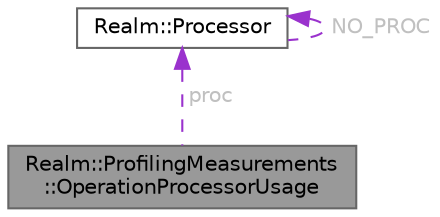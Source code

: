 digraph "Realm::ProfilingMeasurements::OperationProcessorUsage"
{
 // LATEX_PDF_SIZE
  bgcolor="transparent";
  edge [fontname=Helvetica,fontsize=10,labelfontname=Helvetica,labelfontsize=10];
  node [fontname=Helvetica,fontsize=10,shape=box,height=0.2,width=0.4];
  Node1 [id="Node000001",label="Realm::ProfilingMeasurements\l::OperationProcessorUsage",height=0.2,width=0.4,color="gray40", fillcolor="grey60", style="filled", fontcolor="black",tooltip=" "];
  Node2 -> Node1 [id="edge1_Node000001_Node000002",dir="back",color="darkorchid3",style="dashed",tooltip=" ",label=" proc",fontcolor="grey" ];
  Node2 [id="Node000002",label="Realm::Processor",height=0.2,width=0.4,color="gray40", fillcolor="white", style="filled",URL="$classRealm_1_1Processor.html",tooltip=" "];
  Node2 -> Node2 [id="edge2_Node000002_Node000002",dir="back",color="darkorchid3",style="dashed",tooltip=" ",label=" NO_PROC",fontcolor="grey" ];
}
